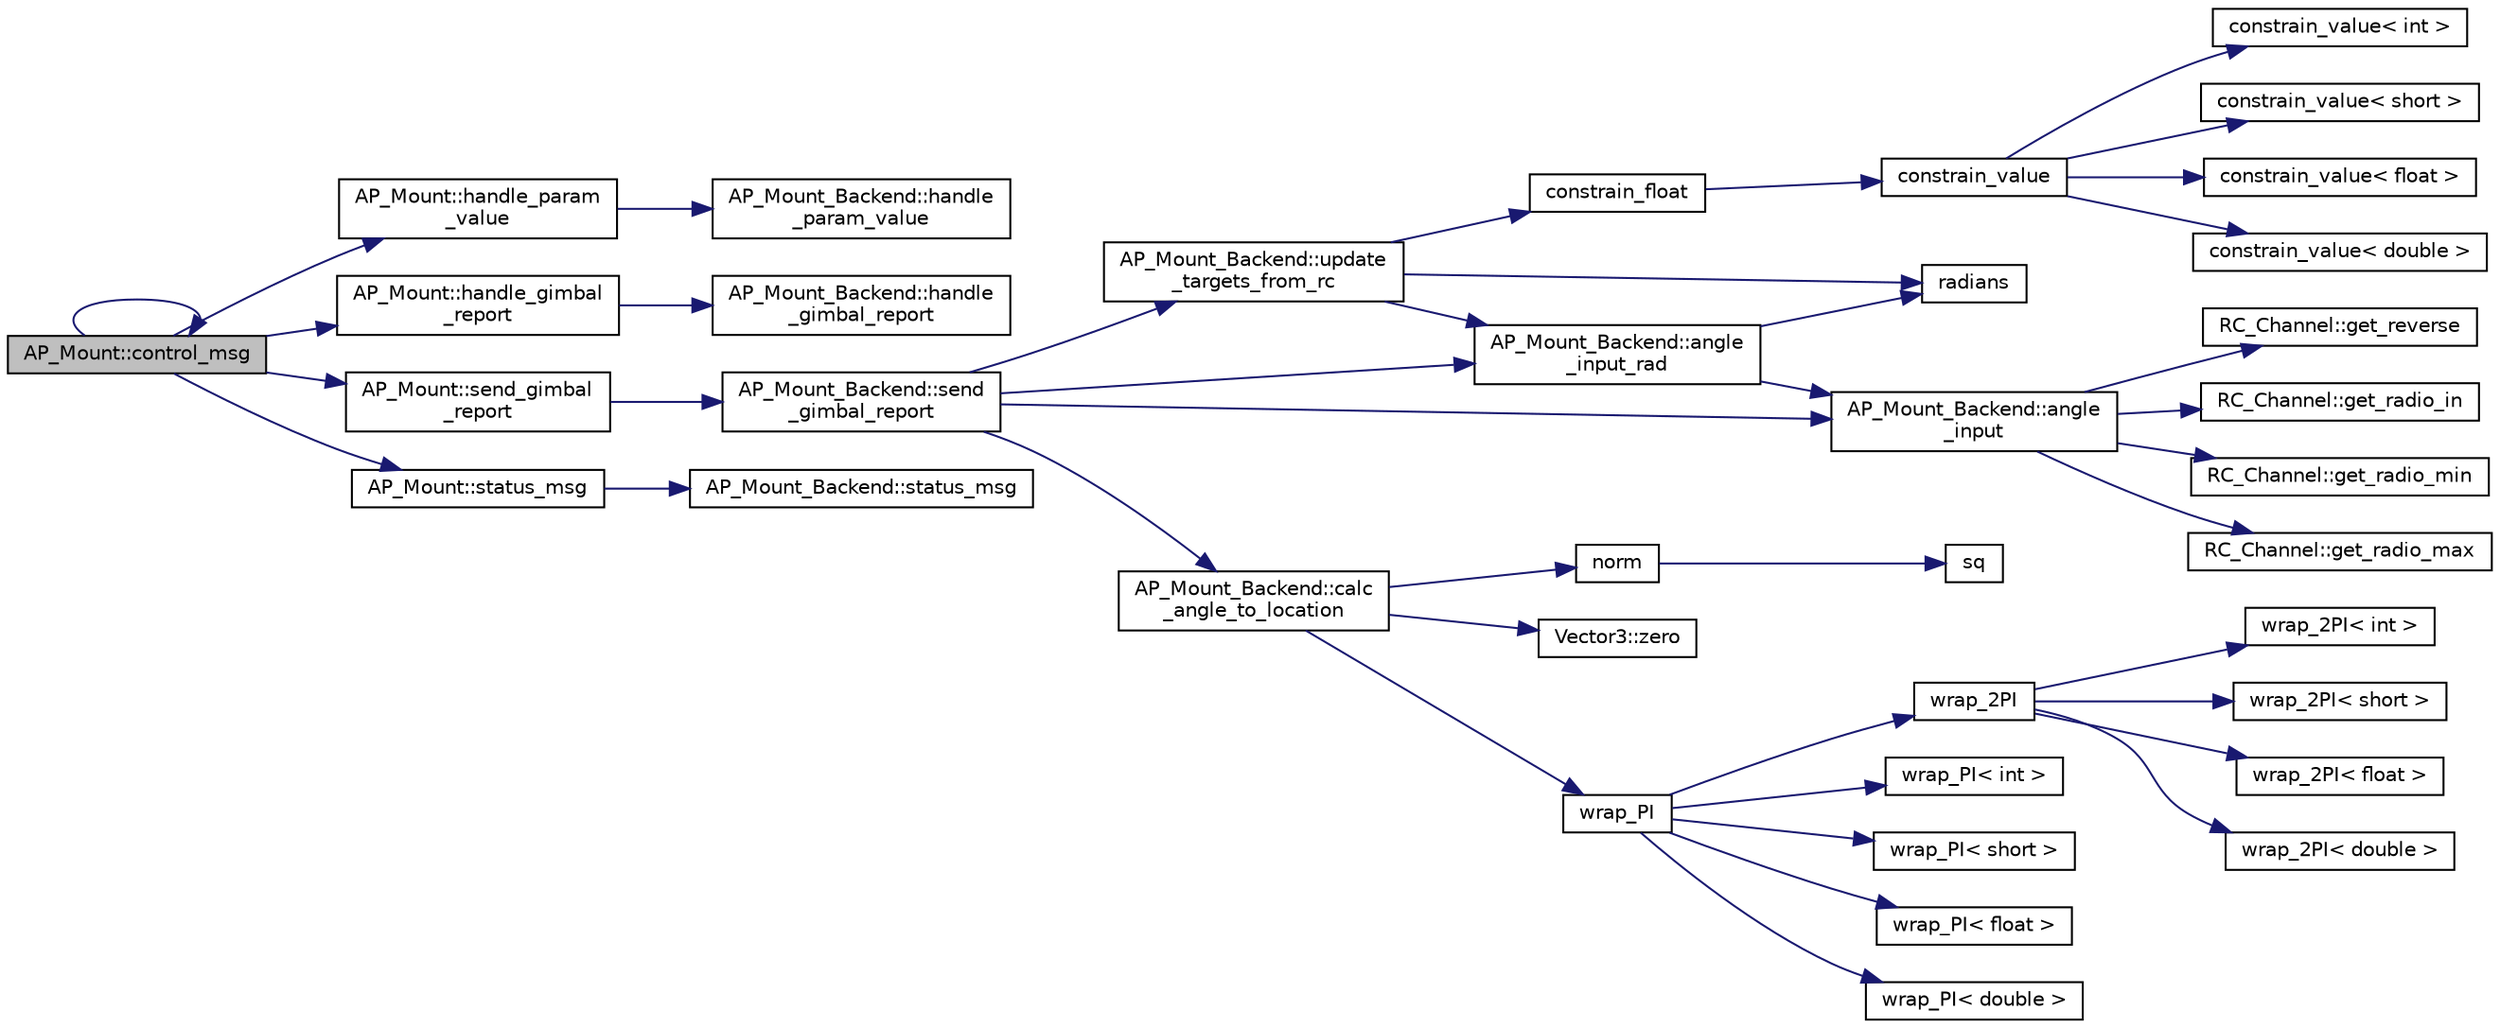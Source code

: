 digraph "AP_Mount::control_msg"
{
 // INTERACTIVE_SVG=YES
  edge [fontname="Helvetica",fontsize="10",labelfontname="Helvetica",labelfontsize="10"];
  node [fontname="Helvetica",fontsize="10",shape=record];
  rankdir="LR";
  Node1 [label="AP_Mount::control_msg",height=0.2,width=0.4,color="black", fillcolor="grey75", style="filled", fontcolor="black"];
  Node1 -> Node1 [color="midnightblue",fontsize="10",style="solid",fontname="Helvetica"];
  Node1 -> Node2 [color="midnightblue",fontsize="10",style="solid",fontname="Helvetica"];
  Node2 [label="AP_Mount::handle_param\l_value",height=0.2,width=0.4,color="black", fillcolor="white", style="filled",URL="$classAP__Mount.html#a6b565b09fd7fa730f2d3f10a5c30ac7d"];
  Node2 -> Node3 [color="midnightblue",fontsize="10",style="solid",fontname="Helvetica"];
  Node3 [label="AP_Mount_Backend::handle\l_param_value",height=0.2,width=0.4,color="black", fillcolor="white", style="filled",URL="$classAP__Mount__Backend.html#a4d7cdf8450d0074f76ac69b9b5b13a46"];
  Node1 -> Node4 [color="midnightblue",fontsize="10",style="solid",fontname="Helvetica"];
  Node4 [label="AP_Mount::handle_gimbal\l_report",height=0.2,width=0.4,color="black", fillcolor="white", style="filled",URL="$classAP__Mount.html#af1e028172157b9ab0f818a9f93b565b0"];
  Node4 -> Node5 [color="midnightblue",fontsize="10",style="solid",fontname="Helvetica"];
  Node5 [label="AP_Mount_Backend::handle\l_gimbal_report",height=0.2,width=0.4,color="black", fillcolor="white", style="filled",URL="$classAP__Mount__Backend.html#a0a623795006c1c9061d590c5ab3e042e"];
  Node1 -> Node6 [color="midnightblue",fontsize="10",style="solid",fontname="Helvetica"];
  Node6 [label="AP_Mount::send_gimbal\l_report",height=0.2,width=0.4,color="black", fillcolor="white", style="filled",URL="$classAP__Mount.html#af8f376cbf1c77af36fc4603921c5bb7a"];
  Node6 -> Node7 [color="midnightblue",fontsize="10",style="solid",fontname="Helvetica"];
  Node7 [label="AP_Mount_Backend::send\l_gimbal_report",height=0.2,width=0.4,color="black", fillcolor="white", style="filled",URL="$classAP__Mount__Backend.html#a19ece637981745522a93411a83f0d62d"];
  Node7 -> Node8 [color="midnightblue",fontsize="10",style="solid",fontname="Helvetica"];
  Node8 [label="AP_Mount_Backend::update\l_targets_from_rc",height=0.2,width=0.4,color="black", fillcolor="white", style="filled",URL="$classAP__Mount__Backend.html#ab4be0d28626c019ba59dc179f728c9c9"];
  Node8 -> Node9 [color="midnightblue",fontsize="10",style="solid",fontname="Helvetica"];
  Node9 [label="constrain_float",height=0.2,width=0.4,color="black", fillcolor="white", style="filled",URL="$AP__Math_8h.html#ad525609d9dba6ffa556a0fbf08a3f9b4"];
  Node9 -> Node10 [color="midnightblue",fontsize="10",style="solid",fontname="Helvetica"];
  Node10 [label="constrain_value",height=0.2,width=0.4,color="black", fillcolor="white", style="filled",URL="$AP__Math_8h.html#a20e8f8671c282c69c1954652b6d61585"];
  Node10 -> Node11 [color="midnightblue",fontsize="10",style="solid",fontname="Helvetica"];
  Node11 [label="constrain_value\< int \>",height=0.2,width=0.4,color="black", fillcolor="white", style="filled",URL="$AP__Math_8cpp.html#a37e8e901754cb9c8e53a8e3030c82c50"];
  Node10 -> Node12 [color="midnightblue",fontsize="10",style="solid",fontname="Helvetica"];
  Node12 [label="constrain_value\< short \>",height=0.2,width=0.4,color="black", fillcolor="white", style="filled",URL="$AP__Math_8cpp.html#afdbe107ec1987d318a6347816fbf2b89"];
  Node10 -> Node13 [color="midnightblue",fontsize="10",style="solid",fontname="Helvetica"];
  Node13 [label="constrain_value\< float \>",height=0.2,width=0.4,color="black", fillcolor="white", style="filled",URL="$AP__Math_8cpp.html#ae6c621670c214da687de21d4e3a92587"];
  Node10 -> Node14 [color="midnightblue",fontsize="10",style="solid",fontname="Helvetica"];
  Node14 [label="constrain_value\< double \>",height=0.2,width=0.4,color="black", fillcolor="white", style="filled",URL="$AP__Math_8cpp.html#afe3990b00e9abc43fa97dfaf8e32f5c4"];
  Node8 -> Node15 [color="midnightblue",fontsize="10",style="solid",fontname="Helvetica"];
  Node15 [label="radians",height=0.2,width=0.4,color="black", fillcolor="white", style="filled",URL="$AP__Math_8h.html#a75b14352ec1c95a8276af9a0813cfdc3"];
  Node8 -> Node16 [color="midnightblue",fontsize="10",style="solid",fontname="Helvetica"];
  Node16 [label="AP_Mount_Backend::angle\l_input_rad",height=0.2,width=0.4,color="black", fillcolor="white", style="filled",URL="$classAP__Mount__Backend.html#a7cbf9f6695f80998e1cc39b9a3a5a0ae"];
  Node16 -> Node15 [color="midnightblue",fontsize="10",style="solid",fontname="Helvetica"];
  Node16 -> Node17 [color="midnightblue",fontsize="10",style="solid",fontname="Helvetica"];
  Node17 [label="AP_Mount_Backend::angle\l_input",height=0.2,width=0.4,color="black", fillcolor="white", style="filled",URL="$classAP__Mount__Backend.html#aca1f2d5e9e859d8458772006a5e9a178"];
  Node17 -> Node18 [color="midnightblue",fontsize="10",style="solid",fontname="Helvetica"];
  Node18 [label="RC_Channel::get_reverse",height=0.2,width=0.4,color="black", fillcolor="white", style="filled",URL="$classRC__Channel.html#a34a93842b1cf847373104b682fa28cd5"];
  Node17 -> Node19 [color="midnightblue",fontsize="10",style="solid",fontname="Helvetica"];
  Node19 [label="RC_Channel::get_radio_in",height=0.2,width=0.4,color="black", fillcolor="white", style="filled",URL="$classRC__Channel.html#af03023765299095f9933ac8db99cd571"];
  Node17 -> Node20 [color="midnightblue",fontsize="10",style="solid",fontname="Helvetica"];
  Node20 [label="RC_Channel::get_radio_min",height=0.2,width=0.4,color="black", fillcolor="white", style="filled",URL="$classRC__Channel.html#a28435fa792b2a6e187eb8c08d88b929c"];
  Node17 -> Node21 [color="midnightblue",fontsize="10",style="solid",fontname="Helvetica"];
  Node21 [label="RC_Channel::get_radio_max",height=0.2,width=0.4,color="black", fillcolor="white", style="filled",URL="$classRC__Channel.html#a8e742b258b4b600ec69fa4c5580df20a"];
  Node7 -> Node17 [color="midnightblue",fontsize="10",style="solid",fontname="Helvetica"];
  Node7 -> Node16 [color="midnightblue",fontsize="10",style="solid",fontname="Helvetica"];
  Node7 -> Node22 [color="midnightblue",fontsize="10",style="solid",fontname="Helvetica"];
  Node22 [label="AP_Mount_Backend::calc\l_angle_to_location",height=0.2,width=0.4,color="black", fillcolor="white", style="filled",URL="$classAP__Mount__Backend.html#a4277879b4b95abe393ab963a527dc82d"];
  Node22 -> Node23 [color="midnightblue",fontsize="10",style="solid",fontname="Helvetica"];
  Node23 [label="norm",height=0.2,width=0.4,color="black", fillcolor="white", style="filled",URL="$AP__Math_8h.html#adc76d4a5e5c9ae8cb7ab17b55c40d636"];
  Node23 -> Node24 [color="midnightblue",fontsize="10",style="solid",fontname="Helvetica"];
  Node24 [label="sq",height=0.2,width=0.4,color="black", fillcolor="white", style="filled",URL="$AP__Math_8h.html#a0375e3d67fd3911cacee5c3e1408c0f2"];
  Node22 -> Node25 [color="midnightblue",fontsize="10",style="solid",fontname="Helvetica"];
  Node25 [label="Vector3::zero",height=0.2,width=0.4,color="black", fillcolor="white", style="filled",URL="$classVector3.html#adf1769d5ee5df2f8585df2f540fa5efe"];
  Node22 -> Node26 [color="midnightblue",fontsize="10",style="solid",fontname="Helvetica"];
  Node26 [label="wrap_PI",height=0.2,width=0.4,color="black", fillcolor="white", style="filled",URL="$AP__Math_8cpp.html#a21d0562d7b23dd9f04bc30a3611cc577"];
  Node26 -> Node27 [color="midnightblue",fontsize="10",style="solid",fontname="Helvetica"];
  Node27 [label="wrap_2PI",height=0.2,width=0.4,color="black", fillcolor="white", style="filled",URL="$AP__Math_8cpp.html#aa66b7eae8d7e99247c6a2b3d2b5c7b8d"];
  Node27 -> Node28 [color="midnightblue",fontsize="10",style="solid",fontname="Helvetica"];
  Node28 [label="wrap_2PI\< int \>",height=0.2,width=0.4,color="black", fillcolor="white", style="filled",URL="$AP__Math_8cpp.html#a50a4ded454375642e1944882b01a1ae5"];
  Node27 -> Node29 [color="midnightblue",fontsize="10",style="solid",fontname="Helvetica"];
  Node29 [label="wrap_2PI\< short \>",height=0.2,width=0.4,color="black", fillcolor="white", style="filled",URL="$AP__Math_8cpp.html#aaf8ce7d4f9e3837bdbd5aac6545b4000"];
  Node27 -> Node30 [color="midnightblue",fontsize="10",style="solid",fontname="Helvetica"];
  Node30 [label="wrap_2PI\< float \>",height=0.2,width=0.4,color="black", fillcolor="white", style="filled",URL="$AP__Math_8cpp.html#a7182302503c136742396e3057b680dc7"];
  Node27 -> Node31 [color="midnightblue",fontsize="10",style="solid",fontname="Helvetica"];
  Node31 [label="wrap_2PI\< double \>",height=0.2,width=0.4,color="black", fillcolor="white", style="filled",URL="$AP__Math_8cpp.html#a0b4be48e39c65e97084146b9f1d22c00"];
  Node26 -> Node32 [color="midnightblue",fontsize="10",style="solid",fontname="Helvetica"];
  Node32 [label="wrap_PI\< int \>",height=0.2,width=0.4,color="black", fillcolor="white", style="filled",URL="$AP__Math_8cpp.html#a044023fcfa899d449f5a219ca7596ca4"];
  Node26 -> Node33 [color="midnightblue",fontsize="10",style="solid",fontname="Helvetica"];
  Node33 [label="wrap_PI\< short \>",height=0.2,width=0.4,color="black", fillcolor="white", style="filled",URL="$AP__Math_8cpp.html#ad0041912c2965b653fa9cf6854e47bc8"];
  Node26 -> Node34 [color="midnightblue",fontsize="10",style="solid",fontname="Helvetica"];
  Node34 [label="wrap_PI\< float \>",height=0.2,width=0.4,color="black", fillcolor="white", style="filled",URL="$AP__Math_8cpp.html#a789e7d40c173a1fab6560d1b61609952"];
  Node26 -> Node35 [color="midnightblue",fontsize="10",style="solid",fontname="Helvetica"];
  Node35 [label="wrap_PI\< double \>",height=0.2,width=0.4,color="black", fillcolor="white", style="filled",URL="$AP__Math_8cpp.html#a66b3a8191d62a34f4d673d5c62d8d1cf"];
  Node1 -> Node36 [color="midnightblue",fontsize="10",style="solid",fontname="Helvetica"];
  Node36 [label="AP_Mount::status_msg",height=0.2,width=0.4,color="black", fillcolor="white", style="filled",URL="$classAP__Mount.html#a8d86d7ee199f05160f10e6f34759523e",tooltip="Return mount status information. "];
  Node36 -> Node37 [color="midnightblue",fontsize="10",style="solid",fontname="Helvetica"];
  Node37 [label="AP_Mount_Backend::status_msg",height=0.2,width=0.4,color="black", fillcolor="white", style="filled",URL="$classAP__Mount__Backend.html#a512837456aab67a48c108c10d07d101a"];
}
